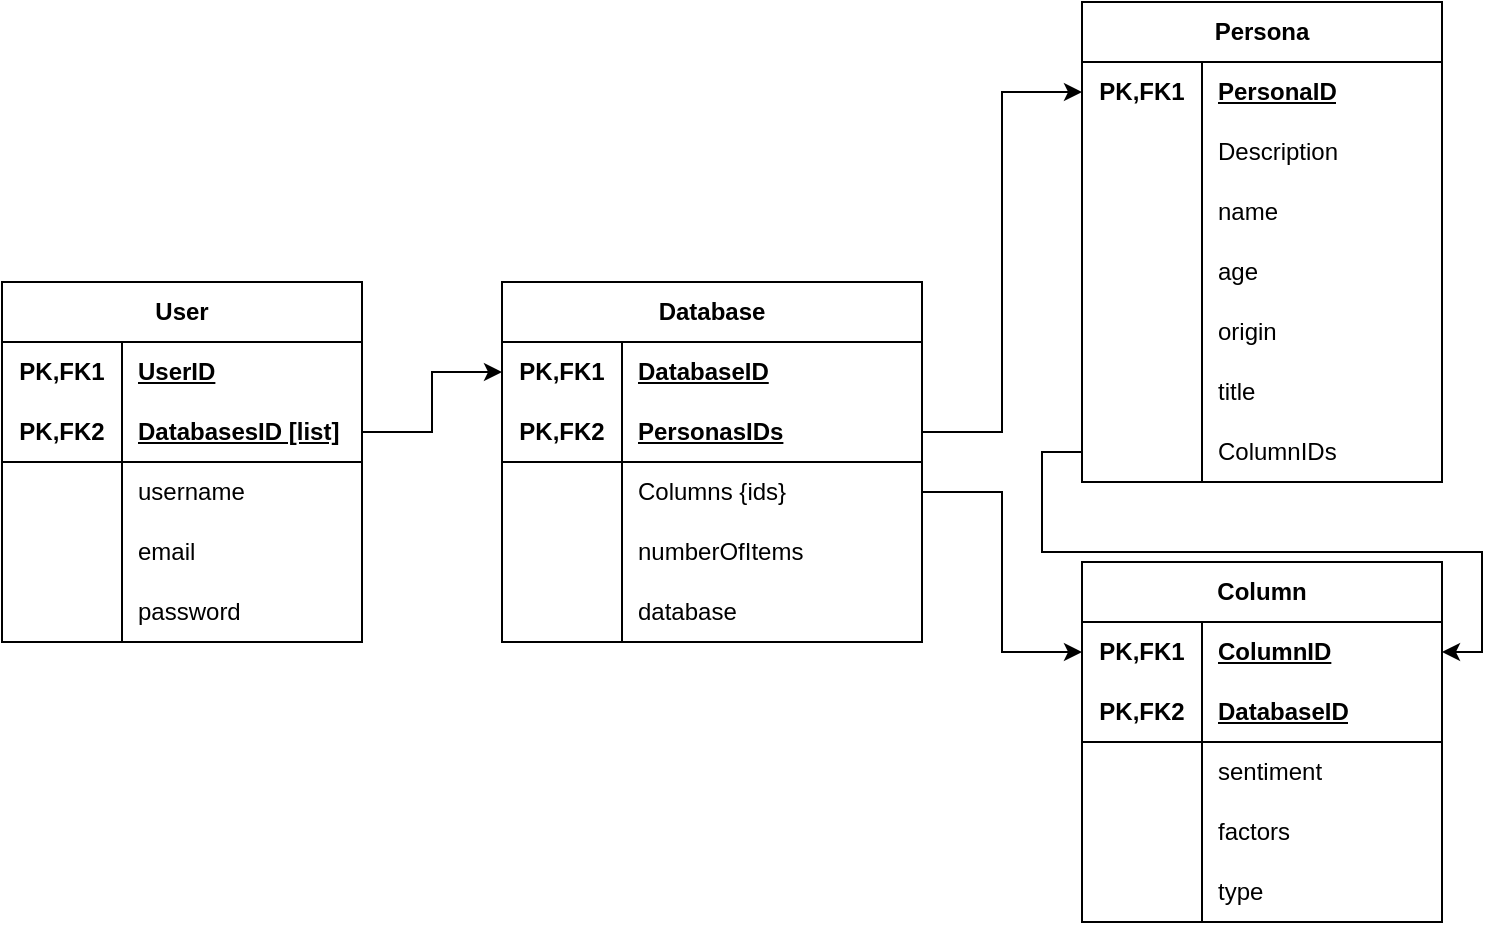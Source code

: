 <mxfile version="24.7.17">
  <diagram name="Page-1" id="2FSd0xK2PrS5ogJBeGH_">
    <mxGraphModel dx="1441" dy="983" grid="1" gridSize="10" guides="1" tooltips="1" connect="1" arrows="1" fold="1" page="0" pageScale="1" pageWidth="850" pageHeight="1100" math="0" shadow="0">
      <root>
        <mxCell id="0" />
        <mxCell id="1" parent="0" />
        <mxCell id="BEvMtcY86QpMZlNJro0B-19" value="User" style="shape=table;startSize=30;container=1;collapsible=1;childLayout=tableLayout;fixedRows=1;rowLines=0;fontStyle=1;align=center;resizeLast=1;html=1;whiteSpace=wrap;" vertex="1" parent="1">
          <mxGeometry x="330" y="-150" width="180" height="180" as="geometry" />
        </mxCell>
        <mxCell id="BEvMtcY86QpMZlNJro0B-20" value="" style="shape=tableRow;horizontal=0;startSize=0;swimlaneHead=0;swimlaneBody=0;fillColor=none;collapsible=0;dropTarget=0;points=[[0,0.5],[1,0.5]];portConstraint=eastwest;top=0;left=0;right=0;bottom=0;html=1;" vertex="1" parent="BEvMtcY86QpMZlNJro0B-19">
          <mxGeometry y="30" width="180" height="30" as="geometry" />
        </mxCell>
        <mxCell id="BEvMtcY86QpMZlNJro0B-21" value="PK,FK1" style="shape=partialRectangle;connectable=0;fillColor=none;top=0;left=0;bottom=0;right=0;fontStyle=1;overflow=hidden;html=1;whiteSpace=wrap;" vertex="1" parent="BEvMtcY86QpMZlNJro0B-20">
          <mxGeometry width="60" height="30" as="geometry">
            <mxRectangle width="60" height="30" as="alternateBounds" />
          </mxGeometry>
        </mxCell>
        <mxCell id="BEvMtcY86QpMZlNJro0B-22" value="UserID" style="shape=partialRectangle;connectable=0;fillColor=none;top=0;left=0;bottom=0;right=0;align=left;spacingLeft=6;fontStyle=5;overflow=hidden;html=1;whiteSpace=wrap;" vertex="1" parent="BEvMtcY86QpMZlNJro0B-20">
          <mxGeometry x="60" width="120" height="30" as="geometry">
            <mxRectangle width="120" height="30" as="alternateBounds" />
          </mxGeometry>
        </mxCell>
        <mxCell id="BEvMtcY86QpMZlNJro0B-23" value="" style="shape=tableRow;horizontal=0;startSize=0;swimlaneHead=0;swimlaneBody=0;fillColor=none;collapsible=0;dropTarget=0;points=[[0,0.5],[1,0.5]];portConstraint=eastwest;top=0;left=0;right=0;bottom=1;html=1;" vertex="1" parent="BEvMtcY86QpMZlNJro0B-19">
          <mxGeometry y="60" width="180" height="30" as="geometry" />
        </mxCell>
        <mxCell id="BEvMtcY86QpMZlNJro0B-24" value="PK,FK2" style="shape=partialRectangle;connectable=0;fillColor=none;top=0;left=0;bottom=0;right=0;fontStyle=1;overflow=hidden;html=1;whiteSpace=wrap;" vertex="1" parent="BEvMtcY86QpMZlNJro0B-23">
          <mxGeometry width="60" height="30" as="geometry">
            <mxRectangle width="60" height="30" as="alternateBounds" />
          </mxGeometry>
        </mxCell>
        <mxCell id="BEvMtcY86QpMZlNJro0B-25" value="DatabasesID [list]" style="shape=partialRectangle;connectable=0;fillColor=none;top=0;left=0;bottom=0;right=0;align=left;spacingLeft=6;fontStyle=5;overflow=hidden;html=1;whiteSpace=wrap;" vertex="1" parent="BEvMtcY86QpMZlNJro0B-23">
          <mxGeometry x="60" width="120" height="30" as="geometry">
            <mxRectangle width="120" height="30" as="alternateBounds" />
          </mxGeometry>
        </mxCell>
        <mxCell id="BEvMtcY86QpMZlNJro0B-26" value="" style="shape=tableRow;horizontal=0;startSize=0;swimlaneHead=0;swimlaneBody=0;fillColor=none;collapsible=0;dropTarget=0;points=[[0,0.5],[1,0.5]];portConstraint=eastwest;top=0;left=0;right=0;bottom=0;html=1;" vertex="1" parent="BEvMtcY86QpMZlNJro0B-19">
          <mxGeometry y="90" width="180" height="30" as="geometry" />
        </mxCell>
        <mxCell id="BEvMtcY86QpMZlNJro0B-27" value="" style="shape=partialRectangle;connectable=0;fillColor=none;top=0;left=0;bottom=0;right=0;editable=1;overflow=hidden;html=1;whiteSpace=wrap;" vertex="1" parent="BEvMtcY86QpMZlNJro0B-26">
          <mxGeometry width="60" height="30" as="geometry">
            <mxRectangle width="60" height="30" as="alternateBounds" />
          </mxGeometry>
        </mxCell>
        <mxCell id="BEvMtcY86QpMZlNJro0B-28" value="username&lt;span style=&quot;white-space: pre;&quot;&gt;&#x9;&lt;/span&gt;" style="shape=partialRectangle;connectable=0;fillColor=none;top=0;left=0;bottom=0;right=0;align=left;spacingLeft=6;overflow=hidden;html=1;whiteSpace=wrap;" vertex="1" parent="BEvMtcY86QpMZlNJro0B-26">
          <mxGeometry x="60" width="120" height="30" as="geometry">
            <mxRectangle width="120" height="30" as="alternateBounds" />
          </mxGeometry>
        </mxCell>
        <mxCell id="BEvMtcY86QpMZlNJro0B-29" value="" style="shape=tableRow;horizontal=0;startSize=0;swimlaneHead=0;swimlaneBody=0;fillColor=none;collapsible=0;dropTarget=0;points=[[0,0.5],[1,0.5]];portConstraint=eastwest;top=0;left=0;right=0;bottom=0;html=1;" vertex="1" parent="BEvMtcY86QpMZlNJro0B-19">
          <mxGeometry y="120" width="180" height="30" as="geometry" />
        </mxCell>
        <mxCell id="BEvMtcY86QpMZlNJro0B-30" value="" style="shape=partialRectangle;connectable=0;fillColor=none;top=0;left=0;bottom=0;right=0;editable=1;overflow=hidden;html=1;whiteSpace=wrap;" vertex="1" parent="BEvMtcY86QpMZlNJro0B-29">
          <mxGeometry width="60" height="30" as="geometry">
            <mxRectangle width="60" height="30" as="alternateBounds" />
          </mxGeometry>
        </mxCell>
        <mxCell id="BEvMtcY86QpMZlNJro0B-31" value="email" style="shape=partialRectangle;connectable=0;fillColor=none;top=0;left=0;bottom=0;right=0;align=left;spacingLeft=6;overflow=hidden;html=1;whiteSpace=wrap;" vertex="1" parent="BEvMtcY86QpMZlNJro0B-29">
          <mxGeometry x="60" width="120" height="30" as="geometry">
            <mxRectangle width="120" height="30" as="alternateBounds" />
          </mxGeometry>
        </mxCell>
        <mxCell id="BEvMtcY86QpMZlNJro0B-32" style="shape=tableRow;horizontal=0;startSize=0;swimlaneHead=0;swimlaneBody=0;fillColor=none;collapsible=0;dropTarget=0;points=[[0,0.5],[1,0.5]];portConstraint=eastwest;top=0;left=0;right=0;bottom=0;html=1;" vertex="1" parent="BEvMtcY86QpMZlNJro0B-19">
          <mxGeometry y="150" width="180" height="30" as="geometry" />
        </mxCell>
        <mxCell id="BEvMtcY86QpMZlNJro0B-33" style="shape=partialRectangle;connectable=0;fillColor=none;top=0;left=0;bottom=0;right=0;editable=1;overflow=hidden;html=1;whiteSpace=wrap;" vertex="1" parent="BEvMtcY86QpMZlNJro0B-32">
          <mxGeometry width="60" height="30" as="geometry">
            <mxRectangle width="60" height="30" as="alternateBounds" />
          </mxGeometry>
        </mxCell>
        <mxCell id="BEvMtcY86QpMZlNJro0B-34" value="password" style="shape=partialRectangle;connectable=0;fillColor=none;top=0;left=0;bottom=0;right=0;align=left;spacingLeft=6;overflow=hidden;html=1;whiteSpace=wrap;" vertex="1" parent="BEvMtcY86QpMZlNJro0B-32">
          <mxGeometry x="60" width="120" height="30" as="geometry">
            <mxRectangle width="120" height="30" as="alternateBounds" />
          </mxGeometry>
        </mxCell>
        <mxCell id="BEvMtcY86QpMZlNJro0B-38" value="Database" style="shape=table;startSize=30;container=1;collapsible=1;childLayout=tableLayout;fixedRows=1;rowLines=0;fontStyle=1;align=center;resizeLast=1;html=1;whiteSpace=wrap;" vertex="1" parent="1">
          <mxGeometry x="580" y="-150" width="210.0" height="180" as="geometry" />
        </mxCell>
        <mxCell id="BEvMtcY86QpMZlNJro0B-39" value="" style="shape=tableRow;horizontal=0;startSize=0;swimlaneHead=0;swimlaneBody=0;fillColor=none;collapsible=0;dropTarget=0;points=[[0,0.5],[1,0.5]];portConstraint=eastwest;top=0;left=0;right=0;bottom=0;html=1;" vertex="1" parent="BEvMtcY86QpMZlNJro0B-38">
          <mxGeometry y="30" width="210.0" height="30" as="geometry" />
        </mxCell>
        <mxCell id="BEvMtcY86QpMZlNJro0B-40" value="PK,FK1" style="shape=partialRectangle;connectable=0;fillColor=none;top=0;left=0;bottom=0;right=0;fontStyle=1;overflow=hidden;html=1;whiteSpace=wrap;" vertex="1" parent="BEvMtcY86QpMZlNJro0B-39">
          <mxGeometry width="60" height="30" as="geometry">
            <mxRectangle width="60" height="30" as="alternateBounds" />
          </mxGeometry>
        </mxCell>
        <mxCell id="BEvMtcY86QpMZlNJro0B-41" value="DatabaseID&lt;span style=&quot;white-space: pre;&quot;&gt;&#x9;&lt;/span&gt;" style="shape=partialRectangle;connectable=0;fillColor=none;top=0;left=0;bottom=0;right=0;align=left;spacingLeft=6;fontStyle=5;overflow=hidden;html=1;whiteSpace=wrap;" vertex="1" parent="BEvMtcY86QpMZlNJro0B-39">
          <mxGeometry x="60" width="150.0" height="30" as="geometry">
            <mxRectangle width="150.0" height="30" as="alternateBounds" />
          </mxGeometry>
        </mxCell>
        <mxCell id="BEvMtcY86QpMZlNJro0B-42" value="" style="shape=tableRow;horizontal=0;startSize=0;swimlaneHead=0;swimlaneBody=0;fillColor=none;collapsible=0;dropTarget=0;points=[[0,0.5],[1,0.5]];portConstraint=eastwest;top=0;left=0;right=0;bottom=1;html=1;" vertex="1" parent="BEvMtcY86QpMZlNJro0B-38">
          <mxGeometry y="60" width="210.0" height="30" as="geometry" />
        </mxCell>
        <mxCell id="BEvMtcY86QpMZlNJro0B-43" value="PK,FK2" style="shape=partialRectangle;connectable=0;fillColor=none;top=0;left=0;bottom=0;right=0;fontStyle=1;overflow=hidden;html=1;whiteSpace=wrap;" vertex="1" parent="BEvMtcY86QpMZlNJro0B-42">
          <mxGeometry width="60" height="30" as="geometry">
            <mxRectangle width="60" height="30" as="alternateBounds" />
          </mxGeometry>
        </mxCell>
        <mxCell id="BEvMtcY86QpMZlNJro0B-44" value="PersonasIDs" style="shape=partialRectangle;connectable=0;fillColor=none;top=0;left=0;bottom=0;right=0;align=left;spacingLeft=6;fontStyle=5;overflow=hidden;html=1;whiteSpace=wrap;" vertex="1" parent="BEvMtcY86QpMZlNJro0B-42">
          <mxGeometry x="60" width="150.0" height="30" as="geometry">
            <mxRectangle width="150.0" height="30" as="alternateBounds" />
          </mxGeometry>
        </mxCell>
        <mxCell id="BEvMtcY86QpMZlNJro0B-45" value="" style="shape=tableRow;horizontal=0;startSize=0;swimlaneHead=0;swimlaneBody=0;fillColor=none;collapsible=0;dropTarget=0;points=[[0,0.5],[1,0.5]];portConstraint=eastwest;top=0;left=0;right=0;bottom=0;html=1;" vertex="1" parent="BEvMtcY86QpMZlNJro0B-38">
          <mxGeometry y="90" width="210.0" height="30" as="geometry" />
        </mxCell>
        <mxCell id="BEvMtcY86QpMZlNJro0B-46" value="" style="shape=partialRectangle;connectable=0;fillColor=none;top=0;left=0;bottom=0;right=0;editable=1;overflow=hidden;html=1;whiteSpace=wrap;" vertex="1" parent="BEvMtcY86QpMZlNJro0B-45">
          <mxGeometry width="60" height="30" as="geometry">
            <mxRectangle width="60" height="30" as="alternateBounds" />
          </mxGeometry>
        </mxCell>
        <mxCell id="BEvMtcY86QpMZlNJro0B-47" value="Columns {ids}" style="shape=partialRectangle;connectable=0;fillColor=none;top=0;left=0;bottom=0;right=0;align=left;spacingLeft=6;overflow=hidden;html=1;whiteSpace=wrap;" vertex="1" parent="BEvMtcY86QpMZlNJro0B-45">
          <mxGeometry x="60" width="150.0" height="30" as="geometry">
            <mxRectangle width="150.0" height="30" as="alternateBounds" />
          </mxGeometry>
        </mxCell>
        <mxCell id="BEvMtcY86QpMZlNJro0B-48" value="" style="shape=tableRow;horizontal=0;startSize=0;swimlaneHead=0;swimlaneBody=0;fillColor=none;collapsible=0;dropTarget=0;points=[[0,0.5],[1,0.5]];portConstraint=eastwest;top=0;left=0;right=0;bottom=0;html=1;" vertex="1" parent="BEvMtcY86QpMZlNJro0B-38">
          <mxGeometry y="120" width="210.0" height="30" as="geometry" />
        </mxCell>
        <mxCell id="BEvMtcY86QpMZlNJro0B-49" value="" style="shape=partialRectangle;connectable=0;fillColor=none;top=0;left=0;bottom=0;right=0;editable=1;overflow=hidden;html=1;whiteSpace=wrap;" vertex="1" parent="BEvMtcY86QpMZlNJro0B-48">
          <mxGeometry width="60" height="30" as="geometry">
            <mxRectangle width="60" height="30" as="alternateBounds" />
          </mxGeometry>
        </mxCell>
        <mxCell id="BEvMtcY86QpMZlNJro0B-50" value="numberOfItems" style="shape=partialRectangle;connectable=0;fillColor=none;top=0;left=0;bottom=0;right=0;align=left;spacingLeft=6;overflow=hidden;html=1;whiteSpace=wrap;" vertex="1" parent="BEvMtcY86QpMZlNJro0B-48">
          <mxGeometry x="60" width="150.0" height="30" as="geometry">
            <mxRectangle width="150.0" height="30" as="alternateBounds" />
          </mxGeometry>
        </mxCell>
        <mxCell id="BEvMtcY86QpMZlNJro0B-93" style="shape=tableRow;horizontal=0;startSize=0;swimlaneHead=0;swimlaneBody=0;fillColor=none;collapsible=0;dropTarget=0;points=[[0,0.5],[1,0.5]];portConstraint=eastwest;top=0;left=0;right=0;bottom=0;html=1;" vertex="1" parent="BEvMtcY86QpMZlNJro0B-38">
          <mxGeometry y="150" width="210.0" height="30" as="geometry" />
        </mxCell>
        <mxCell id="BEvMtcY86QpMZlNJro0B-94" style="shape=partialRectangle;connectable=0;fillColor=none;top=0;left=0;bottom=0;right=0;editable=1;overflow=hidden;html=1;whiteSpace=wrap;" vertex="1" parent="BEvMtcY86QpMZlNJro0B-93">
          <mxGeometry width="60" height="30" as="geometry">
            <mxRectangle width="60" height="30" as="alternateBounds" />
          </mxGeometry>
        </mxCell>
        <mxCell id="BEvMtcY86QpMZlNJro0B-95" value="database" style="shape=partialRectangle;connectable=0;fillColor=none;top=0;left=0;bottom=0;right=0;align=left;spacingLeft=6;overflow=hidden;html=1;whiteSpace=wrap;" vertex="1" parent="BEvMtcY86QpMZlNJro0B-93">
          <mxGeometry x="60" width="150.0" height="30" as="geometry">
            <mxRectangle width="150.0" height="30" as="alternateBounds" />
          </mxGeometry>
        </mxCell>
        <mxCell id="BEvMtcY86QpMZlNJro0B-62" value="Column" style="shape=table;startSize=30;container=1;collapsible=1;childLayout=tableLayout;fixedRows=1;rowLines=0;fontStyle=1;align=center;resizeLast=1;html=1;whiteSpace=wrap;" vertex="1" parent="1">
          <mxGeometry x="870" y="-10" width="180" height="180" as="geometry" />
        </mxCell>
        <mxCell id="BEvMtcY86QpMZlNJro0B-63" value="" style="shape=tableRow;horizontal=0;startSize=0;swimlaneHead=0;swimlaneBody=0;fillColor=none;collapsible=0;dropTarget=0;points=[[0,0.5],[1,0.5]];portConstraint=eastwest;top=0;left=0;right=0;bottom=0;html=1;" vertex="1" parent="BEvMtcY86QpMZlNJro0B-62">
          <mxGeometry y="30" width="180" height="30" as="geometry" />
        </mxCell>
        <mxCell id="BEvMtcY86QpMZlNJro0B-64" value="PK,FK1" style="shape=partialRectangle;connectable=0;fillColor=none;top=0;left=0;bottom=0;right=0;fontStyle=1;overflow=hidden;html=1;whiteSpace=wrap;" vertex="1" parent="BEvMtcY86QpMZlNJro0B-63">
          <mxGeometry width="60" height="30" as="geometry">
            <mxRectangle width="60" height="30" as="alternateBounds" />
          </mxGeometry>
        </mxCell>
        <mxCell id="BEvMtcY86QpMZlNJro0B-65" value="ColumnID" style="shape=partialRectangle;connectable=0;fillColor=none;top=0;left=0;bottom=0;right=0;align=left;spacingLeft=6;fontStyle=5;overflow=hidden;html=1;whiteSpace=wrap;" vertex="1" parent="BEvMtcY86QpMZlNJro0B-63">
          <mxGeometry x="60" width="120" height="30" as="geometry">
            <mxRectangle width="120" height="30" as="alternateBounds" />
          </mxGeometry>
        </mxCell>
        <mxCell id="BEvMtcY86QpMZlNJro0B-66" value="" style="shape=tableRow;horizontal=0;startSize=0;swimlaneHead=0;swimlaneBody=0;fillColor=none;collapsible=0;dropTarget=0;points=[[0,0.5],[1,0.5]];portConstraint=eastwest;top=0;left=0;right=0;bottom=1;html=1;" vertex="1" parent="BEvMtcY86QpMZlNJro0B-62">
          <mxGeometry y="60" width="180" height="30" as="geometry" />
        </mxCell>
        <mxCell id="BEvMtcY86QpMZlNJro0B-67" value="PK,FK2" style="shape=partialRectangle;connectable=0;fillColor=none;top=0;left=0;bottom=0;right=0;fontStyle=1;overflow=hidden;html=1;whiteSpace=wrap;" vertex="1" parent="BEvMtcY86QpMZlNJro0B-66">
          <mxGeometry width="60" height="30" as="geometry">
            <mxRectangle width="60" height="30" as="alternateBounds" />
          </mxGeometry>
        </mxCell>
        <mxCell id="BEvMtcY86QpMZlNJro0B-68" value="DatabaseID" style="shape=partialRectangle;connectable=0;fillColor=none;top=0;left=0;bottom=0;right=0;align=left;spacingLeft=6;fontStyle=5;overflow=hidden;html=1;whiteSpace=wrap;" vertex="1" parent="BEvMtcY86QpMZlNJro0B-66">
          <mxGeometry x="60" width="120" height="30" as="geometry">
            <mxRectangle width="120" height="30" as="alternateBounds" />
          </mxGeometry>
        </mxCell>
        <mxCell id="BEvMtcY86QpMZlNJro0B-69" value="" style="shape=tableRow;horizontal=0;startSize=0;swimlaneHead=0;swimlaneBody=0;fillColor=none;collapsible=0;dropTarget=0;points=[[0,0.5],[1,0.5]];portConstraint=eastwest;top=0;left=0;right=0;bottom=0;html=1;" vertex="1" parent="BEvMtcY86QpMZlNJro0B-62">
          <mxGeometry y="90" width="180" height="30" as="geometry" />
        </mxCell>
        <mxCell id="BEvMtcY86QpMZlNJro0B-70" value="" style="shape=partialRectangle;connectable=0;fillColor=none;top=0;left=0;bottom=0;right=0;editable=1;overflow=hidden;html=1;whiteSpace=wrap;" vertex="1" parent="BEvMtcY86QpMZlNJro0B-69">
          <mxGeometry width="60" height="30" as="geometry">
            <mxRectangle width="60" height="30" as="alternateBounds" />
          </mxGeometry>
        </mxCell>
        <mxCell id="BEvMtcY86QpMZlNJro0B-71" value="sentiment" style="shape=partialRectangle;connectable=0;fillColor=none;top=0;left=0;bottom=0;right=0;align=left;spacingLeft=6;overflow=hidden;html=1;whiteSpace=wrap;" vertex="1" parent="BEvMtcY86QpMZlNJro0B-69">
          <mxGeometry x="60" width="120" height="30" as="geometry">
            <mxRectangle width="120" height="30" as="alternateBounds" />
          </mxGeometry>
        </mxCell>
        <mxCell id="BEvMtcY86QpMZlNJro0B-72" value="" style="shape=tableRow;horizontal=0;startSize=0;swimlaneHead=0;swimlaneBody=0;fillColor=none;collapsible=0;dropTarget=0;points=[[0,0.5],[1,0.5]];portConstraint=eastwest;top=0;left=0;right=0;bottom=0;html=1;" vertex="1" parent="BEvMtcY86QpMZlNJro0B-62">
          <mxGeometry y="120" width="180" height="30" as="geometry" />
        </mxCell>
        <mxCell id="BEvMtcY86QpMZlNJro0B-73" value="" style="shape=partialRectangle;connectable=0;fillColor=none;top=0;left=0;bottom=0;right=0;editable=1;overflow=hidden;html=1;whiteSpace=wrap;" vertex="1" parent="BEvMtcY86QpMZlNJro0B-72">
          <mxGeometry width="60" height="30" as="geometry">
            <mxRectangle width="60" height="30" as="alternateBounds" />
          </mxGeometry>
        </mxCell>
        <mxCell id="BEvMtcY86QpMZlNJro0B-74" value="factors" style="shape=partialRectangle;connectable=0;fillColor=none;top=0;left=0;bottom=0;right=0;align=left;spacingLeft=6;overflow=hidden;html=1;whiteSpace=wrap;" vertex="1" parent="BEvMtcY86QpMZlNJro0B-72">
          <mxGeometry x="60" width="120" height="30" as="geometry">
            <mxRectangle width="120" height="30" as="alternateBounds" />
          </mxGeometry>
        </mxCell>
        <mxCell id="BEvMtcY86QpMZlNJro0B-75" style="shape=tableRow;horizontal=0;startSize=0;swimlaneHead=0;swimlaneBody=0;fillColor=none;collapsible=0;dropTarget=0;points=[[0,0.5],[1,0.5]];portConstraint=eastwest;top=0;left=0;right=0;bottom=0;html=1;" vertex="1" parent="BEvMtcY86QpMZlNJro0B-62">
          <mxGeometry y="150" width="180" height="30" as="geometry" />
        </mxCell>
        <mxCell id="BEvMtcY86QpMZlNJro0B-76" style="shape=partialRectangle;connectable=0;fillColor=none;top=0;left=0;bottom=0;right=0;editable=1;overflow=hidden;html=1;whiteSpace=wrap;" vertex="1" parent="BEvMtcY86QpMZlNJro0B-75">
          <mxGeometry width="60" height="30" as="geometry">
            <mxRectangle width="60" height="30" as="alternateBounds" />
          </mxGeometry>
        </mxCell>
        <mxCell id="BEvMtcY86QpMZlNJro0B-77" value="type" style="shape=partialRectangle;connectable=0;fillColor=none;top=0;left=0;bottom=0;right=0;align=left;spacingLeft=6;overflow=hidden;html=1;whiteSpace=wrap;" vertex="1" parent="BEvMtcY86QpMZlNJro0B-75">
          <mxGeometry x="60" width="120" height="30" as="geometry">
            <mxRectangle width="120" height="30" as="alternateBounds" />
          </mxGeometry>
        </mxCell>
        <mxCell id="BEvMtcY86QpMZlNJro0B-78" value="Persona" style="shape=table;startSize=30;container=1;collapsible=1;childLayout=tableLayout;fixedRows=1;rowLines=0;fontStyle=1;align=center;resizeLast=1;html=1;whiteSpace=wrap;" vertex="1" parent="1">
          <mxGeometry x="870" y="-290" width="180" height="240" as="geometry" />
        </mxCell>
        <mxCell id="BEvMtcY86QpMZlNJro0B-79" value="" style="shape=tableRow;horizontal=0;startSize=0;swimlaneHead=0;swimlaneBody=0;fillColor=none;collapsible=0;dropTarget=0;points=[[0,0.5],[1,0.5]];portConstraint=eastwest;top=0;left=0;right=0;bottom=0;html=1;" vertex="1" parent="BEvMtcY86QpMZlNJro0B-78">
          <mxGeometry y="30" width="180" height="30" as="geometry" />
        </mxCell>
        <mxCell id="BEvMtcY86QpMZlNJro0B-80" value="PK,FK1" style="shape=partialRectangle;connectable=0;fillColor=none;top=0;left=0;bottom=0;right=0;fontStyle=1;overflow=hidden;html=1;whiteSpace=wrap;" vertex="1" parent="BEvMtcY86QpMZlNJro0B-79">
          <mxGeometry width="60" height="30" as="geometry">
            <mxRectangle width="60" height="30" as="alternateBounds" />
          </mxGeometry>
        </mxCell>
        <mxCell id="BEvMtcY86QpMZlNJro0B-81" value="PersonaID" style="shape=partialRectangle;connectable=0;fillColor=none;top=0;left=0;bottom=0;right=0;align=left;spacingLeft=6;fontStyle=5;overflow=hidden;html=1;whiteSpace=wrap;" vertex="1" parent="BEvMtcY86QpMZlNJro0B-79">
          <mxGeometry x="60" width="120" height="30" as="geometry">
            <mxRectangle width="120" height="30" as="alternateBounds" />
          </mxGeometry>
        </mxCell>
        <mxCell id="BEvMtcY86QpMZlNJro0B-85" value="" style="shape=tableRow;horizontal=0;startSize=0;swimlaneHead=0;swimlaneBody=0;fillColor=none;collapsible=0;dropTarget=0;points=[[0,0.5],[1,0.5]];portConstraint=eastwest;top=0;left=0;right=0;bottom=0;html=1;" vertex="1" parent="BEvMtcY86QpMZlNJro0B-78">
          <mxGeometry y="60" width="180" height="30" as="geometry" />
        </mxCell>
        <mxCell id="BEvMtcY86QpMZlNJro0B-86" value="" style="shape=partialRectangle;connectable=0;fillColor=none;top=0;left=0;bottom=0;right=0;editable=1;overflow=hidden;html=1;whiteSpace=wrap;" vertex="1" parent="BEvMtcY86QpMZlNJro0B-85">
          <mxGeometry width="60" height="30" as="geometry">
            <mxRectangle width="60" height="30" as="alternateBounds" />
          </mxGeometry>
        </mxCell>
        <mxCell id="BEvMtcY86QpMZlNJro0B-87" value="Description" style="shape=partialRectangle;connectable=0;fillColor=none;top=0;left=0;bottom=0;right=0;align=left;spacingLeft=6;overflow=hidden;html=1;whiteSpace=wrap;" vertex="1" parent="BEvMtcY86QpMZlNJro0B-85">
          <mxGeometry x="60" width="120" height="30" as="geometry">
            <mxRectangle width="120" height="30" as="alternateBounds" />
          </mxGeometry>
        </mxCell>
        <mxCell id="BEvMtcY86QpMZlNJro0B-88" value="" style="shape=tableRow;horizontal=0;startSize=0;swimlaneHead=0;swimlaneBody=0;fillColor=none;collapsible=0;dropTarget=0;points=[[0,0.5],[1,0.5]];portConstraint=eastwest;top=0;left=0;right=0;bottom=0;html=1;" vertex="1" parent="BEvMtcY86QpMZlNJro0B-78">
          <mxGeometry y="90" width="180" height="30" as="geometry" />
        </mxCell>
        <mxCell id="BEvMtcY86QpMZlNJro0B-89" value="" style="shape=partialRectangle;connectable=0;fillColor=none;top=0;left=0;bottom=0;right=0;editable=1;overflow=hidden;html=1;whiteSpace=wrap;" vertex="1" parent="BEvMtcY86QpMZlNJro0B-88">
          <mxGeometry width="60" height="30" as="geometry">
            <mxRectangle width="60" height="30" as="alternateBounds" />
          </mxGeometry>
        </mxCell>
        <mxCell id="BEvMtcY86QpMZlNJro0B-90" value="name" style="shape=partialRectangle;connectable=0;fillColor=none;top=0;left=0;bottom=0;right=0;align=left;spacingLeft=6;overflow=hidden;html=1;whiteSpace=wrap;" vertex="1" parent="BEvMtcY86QpMZlNJro0B-88">
          <mxGeometry x="60" width="120" height="30" as="geometry">
            <mxRectangle width="120" height="30" as="alternateBounds" />
          </mxGeometry>
        </mxCell>
        <mxCell id="BEvMtcY86QpMZlNJro0B-97" style="shape=tableRow;horizontal=0;startSize=0;swimlaneHead=0;swimlaneBody=0;fillColor=none;collapsible=0;dropTarget=0;points=[[0,0.5],[1,0.5]];portConstraint=eastwest;top=0;left=0;right=0;bottom=0;html=1;" vertex="1" parent="BEvMtcY86QpMZlNJro0B-78">
          <mxGeometry y="120" width="180" height="30" as="geometry" />
        </mxCell>
        <mxCell id="BEvMtcY86QpMZlNJro0B-98" style="shape=partialRectangle;connectable=0;fillColor=none;top=0;left=0;bottom=0;right=0;editable=1;overflow=hidden;html=1;whiteSpace=wrap;" vertex="1" parent="BEvMtcY86QpMZlNJro0B-97">
          <mxGeometry width="60" height="30" as="geometry">
            <mxRectangle width="60" height="30" as="alternateBounds" />
          </mxGeometry>
        </mxCell>
        <mxCell id="BEvMtcY86QpMZlNJro0B-99" value="age" style="shape=partialRectangle;connectable=0;fillColor=none;top=0;left=0;bottom=0;right=0;align=left;spacingLeft=6;overflow=hidden;html=1;whiteSpace=wrap;" vertex="1" parent="BEvMtcY86QpMZlNJro0B-97">
          <mxGeometry x="60" width="120" height="30" as="geometry">
            <mxRectangle width="120" height="30" as="alternateBounds" />
          </mxGeometry>
        </mxCell>
        <mxCell id="BEvMtcY86QpMZlNJro0B-100" style="shape=tableRow;horizontal=0;startSize=0;swimlaneHead=0;swimlaneBody=0;fillColor=none;collapsible=0;dropTarget=0;points=[[0,0.5],[1,0.5]];portConstraint=eastwest;top=0;left=0;right=0;bottom=0;html=1;" vertex="1" parent="BEvMtcY86QpMZlNJro0B-78">
          <mxGeometry y="150" width="180" height="30" as="geometry" />
        </mxCell>
        <mxCell id="BEvMtcY86QpMZlNJro0B-101" style="shape=partialRectangle;connectable=0;fillColor=none;top=0;left=0;bottom=0;right=0;editable=1;overflow=hidden;html=1;whiteSpace=wrap;" vertex="1" parent="BEvMtcY86QpMZlNJro0B-100">
          <mxGeometry width="60" height="30" as="geometry">
            <mxRectangle width="60" height="30" as="alternateBounds" />
          </mxGeometry>
        </mxCell>
        <mxCell id="BEvMtcY86QpMZlNJro0B-102" value="origin" style="shape=partialRectangle;connectable=0;fillColor=none;top=0;left=0;bottom=0;right=0;align=left;spacingLeft=6;overflow=hidden;html=1;whiteSpace=wrap;" vertex="1" parent="BEvMtcY86QpMZlNJro0B-100">
          <mxGeometry x="60" width="120" height="30" as="geometry">
            <mxRectangle width="120" height="30" as="alternateBounds" />
          </mxGeometry>
        </mxCell>
        <mxCell id="BEvMtcY86QpMZlNJro0B-103" style="shape=tableRow;horizontal=0;startSize=0;swimlaneHead=0;swimlaneBody=0;fillColor=none;collapsible=0;dropTarget=0;points=[[0,0.5],[1,0.5]];portConstraint=eastwest;top=0;left=0;right=0;bottom=0;html=1;" vertex="1" parent="BEvMtcY86QpMZlNJro0B-78">
          <mxGeometry y="180" width="180" height="30" as="geometry" />
        </mxCell>
        <mxCell id="BEvMtcY86QpMZlNJro0B-104" style="shape=partialRectangle;connectable=0;fillColor=none;top=0;left=0;bottom=0;right=0;editable=1;overflow=hidden;html=1;whiteSpace=wrap;" vertex="1" parent="BEvMtcY86QpMZlNJro0B-103">
          <mxGeometry width="60" height="30" as="geometry">
            <mxRectangle width="60" height="30" as="alternateBounds" />
          </mxGeometry>
        </mxCell>
        <mxCell id="BEvMtcY86QpMZlNJro0B-105" value="title" style="shape=partialRectangle;connectable=0;fillColor=none;top=0;left=0;bottom=0;right=0;align=left;spacingLeft=6;overflow=hidden;html=1;whiteSpace=wrap;" vertex="1" parent="BEvMtcY86QpMZlNJro0B-103">
          <mxGeometry x="60" width="120" height="30" as="geometry">
            <mxRectangle width="120" height="30" as="alternateBounds" />
          </mxGeometry>
        </mxCell>
        <mxCell id="BEvMtcY86QpMZlNJro0B-106" style="shape=tableRow;horizontal=0;startSize=0;swimlaneHead=0;swimlaneBody=0;fillColor=none;collapsible=0;dropTarget=0;points=[[0,0.5],[1,0.5]];portConstraint=eastwest;top=0;left=0;right=0;bottom=0;html=1;" vertex="1" parent="BEvMtcY86QpMZlNJro0B-78">
          <mxGeometry y="210" width="180" height="30" as="geometry" />
        </mxCell>
        <mxCell id="BEvMtcY86QpMZlNJro0B-107" style="shape=partialRectangle;connectable=0;fillColor=none;top=0;left=0;bottom=0;right=0;editable=1;overflow=hidden;html=1;whiteSpace=wrap;" vertex="1" parent="BEvMtcY86QpMZlNJro0B-106">
          <mxGeometry width="60" height="30" as="geometry">
            <mxRectangle width="60" height="30" as="alternateBounds" />
          </mxGeometry>
        </mxCell>
        <mxCell id="BEvMtcY86QpMZlNJro0B-108" value="ColumnIDs" style="shape=partialRectangle;connectable=0;fillColor=none;top=0;left=0;bottom=0;right=0;align=left;spacingLeft=6;overflow=hidden;html=1;whiteSpace=wrap;" vertex="1" parent="BEvMtcY86QpMZlNJro0B-106">
          <mxGeometry x="60" width="120" height="30" as="geometry">
            <mxRectangle width="120" height="30" as="alternateBounds" />
          </mxGeometry>
        </mxCell>
        <mxCell id="BEvMtcY86QpMZlNJro0B-91" style="edgeStyle=orthogonalEdgeStyle;rounded=0;orthogonalLoop=1;jettySize=auto;html=1;" edge="1" parent="1" source="BEvMtcY86QpMZlNJro0B-45" target="BEvMtcY86QpMZlNJro0B-63">
          <mxGeometry relative="1" as="geometry" />
        </mxCell>
        <mxCell id="BEvMtcY86QpMZlNJro0B-92" style="edgeStyle=orthogonalEdgeStyle;rounded=0;orthogonalLoop=1;jettySize=auto;html=1;" edge="1" parent="1" source="BEvMtcY86QpMZlNJro0B-23" target="BEvMtcY86QpMZlNJro0B-39">
          <mxGeometry relative="1" as="geometry" />
        </mxCell>
        <mxCell id="BEvMtcY86QpMZlNJro0B-96" style="edgeStyle=orthogonalEdgeStyle;rounded=0;orthogonalLoop=1;jettySize=auto;html=1;" edge="1" parent="1" source="BEvMtcY86QpMZlNJro0B-42" target="BEvMtcY86QpMZlNJro0B-79">
          <mxGeometry relative="1" as="geometry" />
        </mxCell>
        <mxCell id="BEvMtcY86QpMZlNJro0B-109" style="edgeStyle=orthogonalEdgeStyle;rounded=0;orthogonalLoop=1;jettySize=auto;html=1;" edge="1" parent="1" source="BEvMtcY86QpMZlNJro0B-106" target="BEvMtcY86QpMZlNJro0B-63">
          <mxGeometry relative="1" as="geometry" />
        </mxCell>
      </root>
    </mxGraphModel>
  </diagram>
</mxfile>
